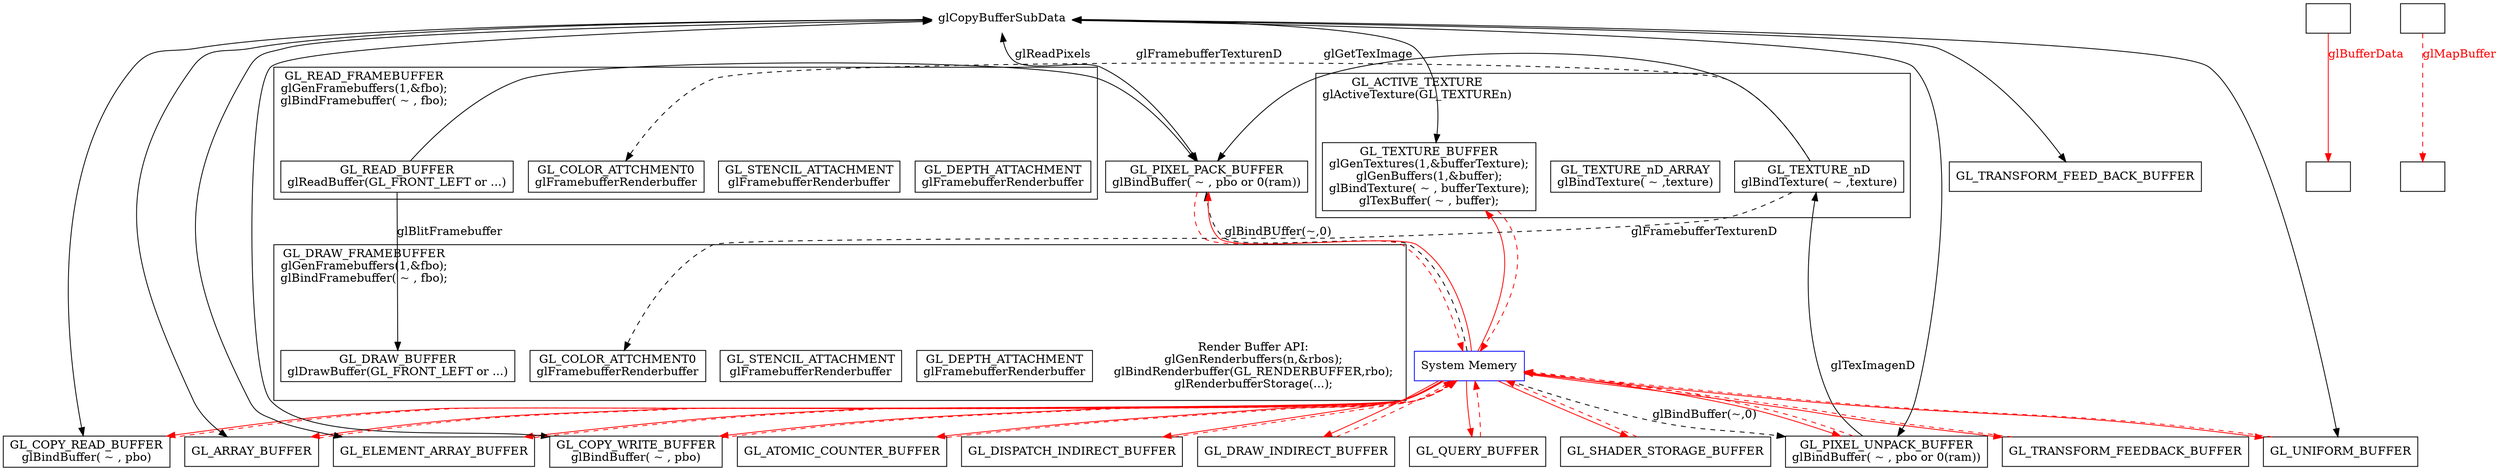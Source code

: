 digraph structs {
    labeljust=l;
    node[shape=record];
    // buffers
    GL_PIXEL_PACK_BUFFER[label="GL_PIXEL_PACK_BUFFER\nglBindBuffer( ~ , pbo or 0(ram))"];
    GL_PIXEL_UNPACK_BUFFER[label="GL_PIXEL_UNPACK_BUFFER\nglBindBuffer( ~ , pbo  or 0(ram))"];

    // ram
    RAM[label="System Memery",color=blue];

    subgraph cluster_texture{
        labeljust=l;
        label="GL_ACTIVE_TEXTURE\nglActiveTexture(GL_TEXTUREn)";
        GL_TEXTURE_nD[label="GL_TEXTURE_nD\nglBindTexture( ~ ,texture)"];
        GL_TEXTURE_nD_ARRAY[label="GL_TEXTURE_nD_ARRAY\nglBindTexture( ~ ,texture)"];
        GL_TEXTURE_BUFFER[label="GL_TEXTURE_BUFFER\nglGenTextures(1,&bufferTexture);\nglGenBuffers(1,&buffer);\nglBindTexture( ~ , bufferTexture);\nglTexBuffer( ~ , buffer);"]    
    }

    subgraph cluster_fbo_draw{
        labeljust=l;
        label="GL_DRAW_FRAMEBUFFER\nglGenFramebuffers(1,&fbo);\nglBindFramebuffer( ~ , fbo);"
        RBO_draw[shape=plaintext,label="Render Buffer API:\nglGenRenderbuffers(n,&rbos);\nglBindRenderbuffer(GL_RENDERBUFFER,rbo);\nglRenderbufferStorage(...);"];
        GL_DEPTH_ATTACHMENT_draw[label="GL_DEPTH_ATTACHMENT\nglFramebufferRenderbuffer"];
        GL_STENCIL_ATTACHMENT_draw[label="GL_STENCIL_ATTACHMENT\nglFramebufferRenderbuffer"];
        GL_COLOR_ATTACHMENT0_draw[label="GL_COLOR_ATTCHMENT0\nglFramebufferRenderbuffer"];
        GL_DRAW_BUFFER[label="GL_DRAW_BUFFER\nglDrawBuffer(GL_FRONT_LEFT or ...)"];
    }

    subgraph cluster_fbo_read{
        labeljust=l;
        label="GL_READ_FRAMEBUFFER\nglGenFramebuffers(1,&fbo);\nglBindFramebuffer( ~ , fbo);"
        GL_DEPTH_ATTACHMENT_read[label="GL_DEPTH_ATTACHMENT\nglFramebufferRenderbuffer"];
        GL_STENCIL_ATTACHMENT_read[label="GL_STENCIL_ATTACHMENT\nglFramebufferRenderbuffer"];
        GL_COLOR_ATTACHMENT0_read[label="GL_COLOR_ATTCHMENT0\nglFramebufferRenderbuffer"];
        GL_READ_BUFFER[label="GL_READ_BUFFER\nglReadBuffer(GL_FRONT_LEFT or ...)"];
    }
    

    GL_COPY_READ_BUFFER[label = "GL_COPY_READ_BUFFER\nglBindBuffer( ~ , pbo)"];

    GL_COPY_WRITE_BUFFER[label = "GL_COPY_WRITE_BUFFER\nglBindBuffer( ~ , pbo)"];

    // api
    GL_PIXEL_UNPACK_BUFFER->GL_TEXTURE_nD[label="glTexImagenD"];

    RAM->GL_PIXEL_UNPACK_BUFFER[style=dashed,label="glBindBuffer(~,0)"];

    RAM->GL_PIXEL_PACK_BUFFER[style=dashed,label="glBindBUffer(~,0)"];

    GL_READ_BUFFER->GL_PIXEL_PACK_BUFFER[label="glReadPixels"];
    
    GL_TEXTURE_nD->GL_PIXEL_PACK_BUFFER[label="glGetTexImage"];

    // glCopyBufferSubData
    glCopyBufferSubData[shape=plaintext];
    glCopyBufferSubData->GL_COPY_READ_BUFFER[dir=both];
    glCopyBufferSubData->GL_COPY_WRITE_BUFFER[dir=both];
    glCopyBufferSubData->GL_ARRAY_BUFFER[dir=both];
    glCopyBufferSubData->GL_ELEMENT_ARRAY_BUFFER[dir=both];
    glCopyBufferSubData->GL_PIXEL_PACK_BUFFER[dir=both];
    glCopyBufferSubData->GL_PIXEL_UNPACK_BUFFER[dir=both];
    glCopyBufferSubData->GL_TEXTURE_BUFFER[dir=both];
    glCopyBufferSubData->GL_TRANSFORM_FEED_BACK_BUFFER[dir=both];
    glCopyBufferSubData->GL_UNIFORM_BUFFER[dir=both];

    //glBufferData
    glBufferData_source[label=""];
    glBufferData_dst[label=""];
    glBufferData_source->glBufferData_dst[label="glBufferData",color=red,fontcolor=red];
    RAM->GL_ARRAY_BUFFER[color=red];
    RAM->GL_ATOMIC_COUNTER_BUFFER[color=red];
    RAM->GL_COPY_READ_BUFFER[color=red];
    RAM->GL_COPY_WRITE_BUFFER[color=red];
    RAM->GL_DISPATCH_INDIRECT_BUFFER[color=red];
    RAM->GL_DRAW_INDIRECT_BUFFER[color=red];
    RAM->GL_ELEMENT_ARRAY_BUFFER[color=red];
    RAM->GL_PIXEL_PACK_BUFFER[color=red];
    RAM->GL_PIXEL_UNPACK_BUFFER[color=red];
    RAM->GL_QUERY_BUFFER[color=red];
    RAM->GL_SHADER_STORAGE_BUFFER[color=red];
    RAM->GL_TEXTURE_BUFFER[color=red];
    RAM->GL_TRANSFORM_FEEDBACK_BUFFER[color=red];
    RAM->GL_UNIFORM_BUFFER[color=red];

    // glMapBuffer
    glMapBuffer_source[label=""];
    glMapBuffer_dst[label=""];
    glMapBuffer_source->glMapBuffer_dst[label="glMapBuffer",color=red,fontcolor=red,style=dashed];
    GL_ARRAY_BUFFER,GL_ATOMIC_COUNTER_BUFFER,GL_COPY_READ_BUFFER,GL_COPY_WRITE_BUFFER,GL_DISPATCH_INDIRECT_BUFFER,GL_DRAW_INDIRECT_BUFFER,GL_ELEMENT_ARRAY_BUFFER,GL_PIXEL_PACK_BUFFER,GL_PIXEL_UNPACK_BUFFER,GL_QUERY_BUFFER,GL_SHADER_STORAGE_BUFFER,GL_TEXTURE_BUFFER,GL_TRANSFORM_FEEDBACK_BUFFER,GL_UNIFORM_BUFFER->RAM[style=dashed,color=red];
    

    GL_READ_BUFFER->GL_DRAW_BUFFER[label="glBlitFramebuffer"];

    GL_TEXTURE_nD->GL_COLOR_ATTACHMENT0_draw[style="dashed",label="glFramebufferTexturenD"];
    GL_TEXTURE_nD->GL_COLOR_ATTACHMENT0_read[style="dashed",label="glFramebufferTexturenD"];
}